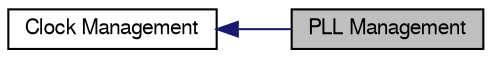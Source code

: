 digraph structs
{
  edge [fontname="FreeSans",fontsize="10",labelfontname="FreeSans",labelfontsize="10"];
  node [fontname="FreeSans",fontsize="10",shape=record];
  rankdir=LR;
  Node0 [label="PLL Management",height=0.2,width=0.4,color="black", fillcolor="grey75", style="filled" fontcolor="black"];
  Node1 [label="Clock Management",height=0.2,width=0.4,color="black", fillcolor="white", style="filled",URL="$group__clk__group.html"];
  Node1->Node0 [shape=plaintext, color="midnightblue", dir="back", style="solid"];
}
